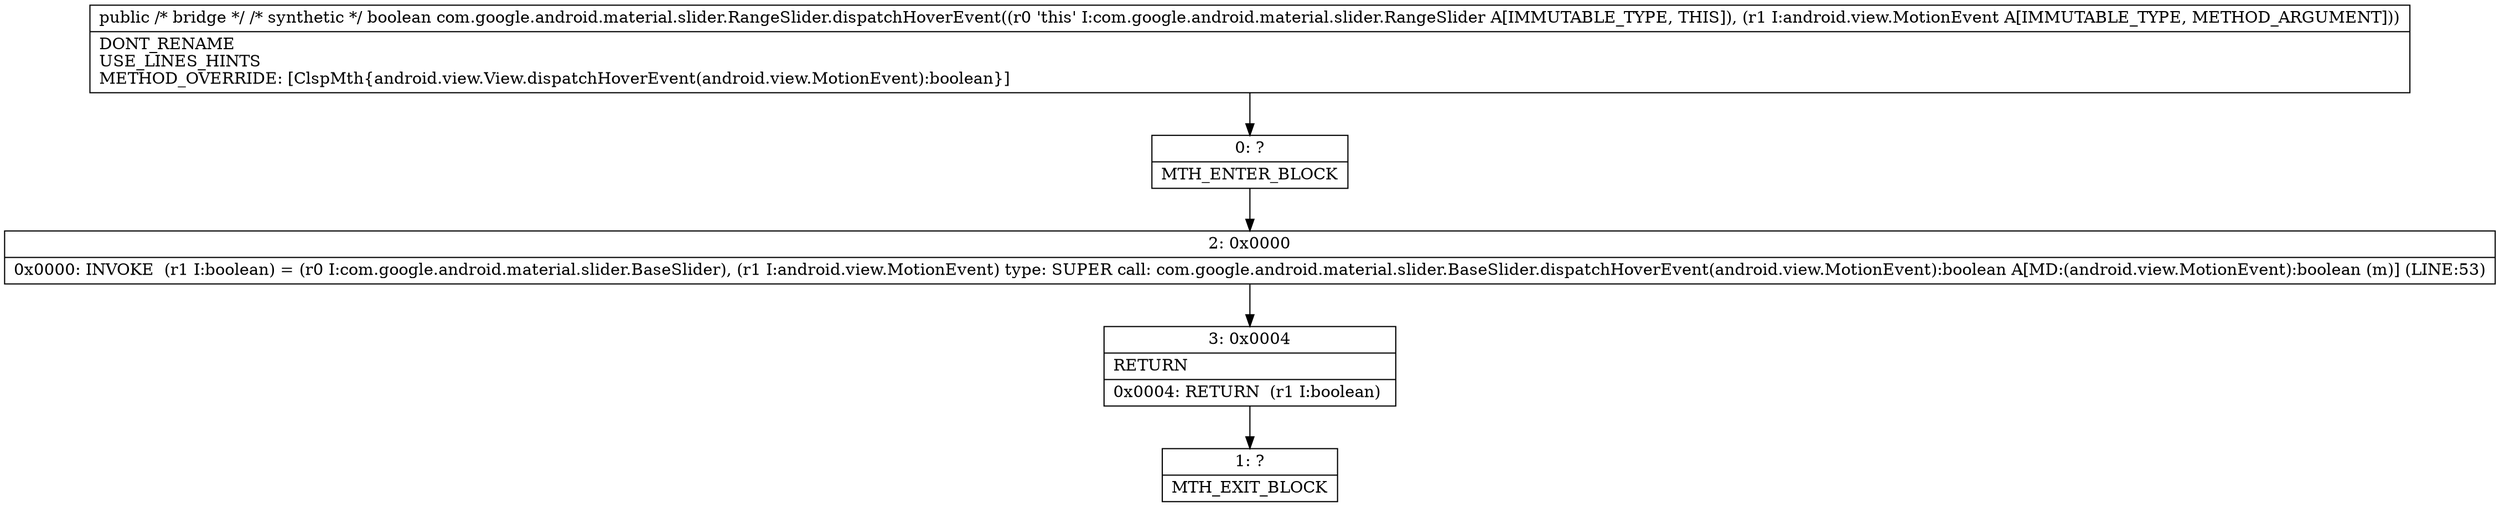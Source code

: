 digraph "CFG forcom.google.android.material.slider.RangeSlider.dispatchHoverEvent(Landroid\/view\/MotionEvent;)Z" {
Node_0 [shape=record,label="{0\:\ ?|MTH_ENTER_BLOCK\l}"];
Node_2 [shape=record,label="{2\:\ 0x0000|0x0000: INVOKE  (r1 I:boolean) = (r0 I:com.google.android.material.slider.BaseSlider), (r1 I:android.view.MotionEvent) type: SUPER call: com.google.android.material.slider.BaseSlider.dispatchHoverEvent(android.view.MotionEvent):boolean A[MD:(android.view.MotionEvent):boolean (m)] (LINE:53)\l}"];
Node_3 [shape=record,label="{3\:\ 0x0004|RETURN\l|0x0004: RETURN  (r1 I:boolean) \l}"];
Node_1 [shape=record,label="{1\:\ ?|MTH_EXIT_BLOCK\l}"];
MethodNode[shape=record,label="{public \/* bridge *\/ \/* synthetic *\/ boolean com.google.android.material.slider.RangeSlider.dispatchHoverEvent((r0 'this' I:com.google.android.material.slider.RangeSlider A[IMMUTABLE_TYPE, THIS]), (r1 I:android.view.MotionEvent A[IMMUTABLE_TYPE, METHOD_ARGUMENT]))  | DONT_RENAME\lUSE_LINES_HINTS\lMETHOD_OVERRIDE: [ClspMth\{android.view.View.dispatchHoverEvent(android.view.MotionEvent):boolean\}]\l}"];
MethodNode -> Node_0;Node_0 -> Node_2;
Node_2 -> Node_3;
Node_3 -> Node_1;
}

